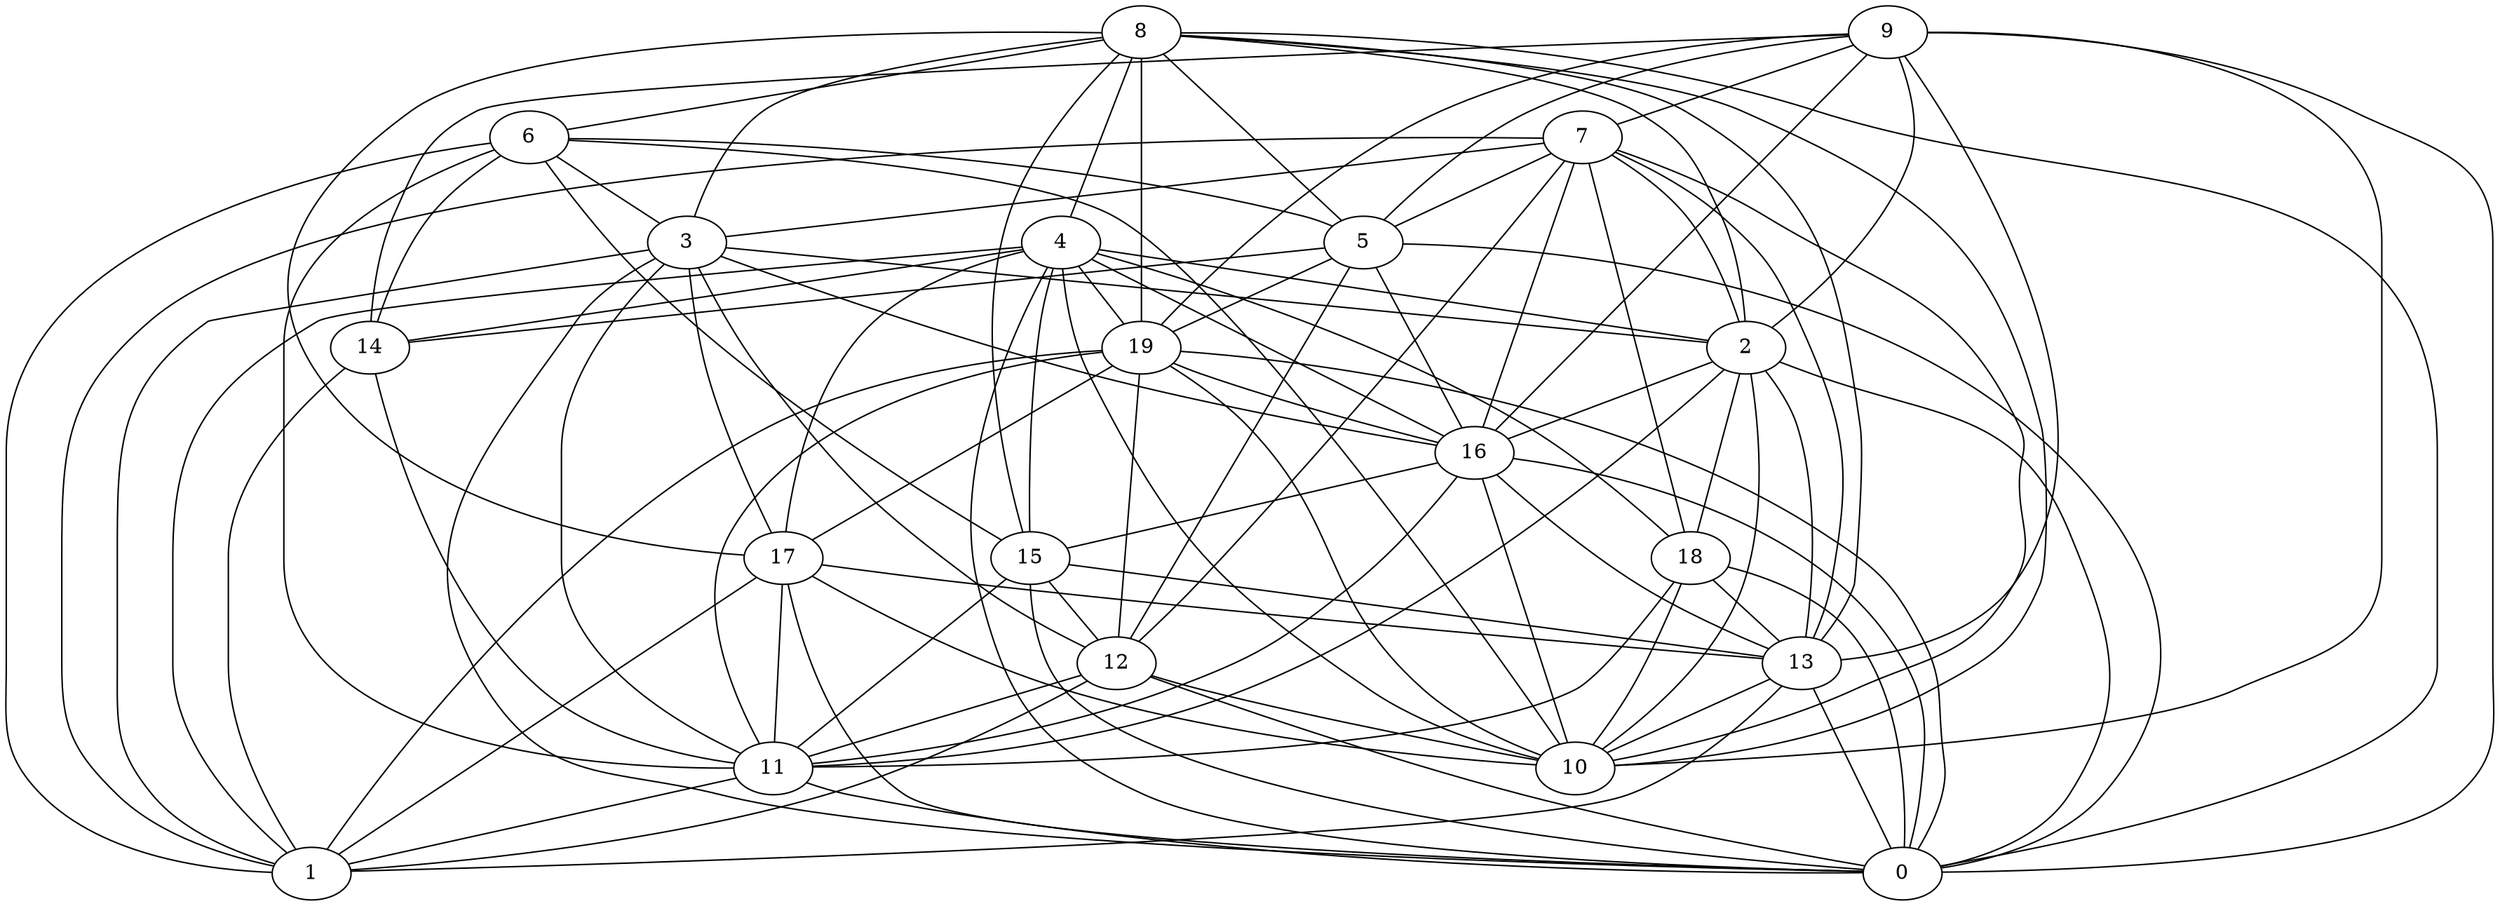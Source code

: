 digraph GG_graph {

subgraph G_graph {
edge [color = black]
"12" -> "0" [dir = none]
"16" -> "0" [dir = none]
"16" -> "15" [dir = none]
"16" -> "13" [dir = none]
"3" -> "2" [dir = none]
"3" -> "12" [dir = none]
"3" -> "11" [dir = none]
"3" -> "0" [dir = none]
"3" -> "17" [dir = none]
"2" -> "0" [dir = none]
"2" -> "11" [dir = none]
"4" -> "16" [dir = none]
"4" -> "2" [dir = none]
"4" -> "19" [dir = none]
"4" -> "10" [dir = none]
"4" -> "15" [dir = none]
"9" -> "5" [dir = none]
"9" -> "2" [dir = none]
"9" -> "19" [dir = none]
"9" -> "16" [dir = none]
"14" -> "1" [dir = none]
"14" -> "11" [dir = none]
"19" -> "12" [dir = none]
"19" -> "1" [dir = none]
"19" -> "10" [dir = none]
"19" -> "16" [dir = none]
"6" -> "11" [dir = none]
"6" -> "14" [dir = none]
"6" -> "10" [dir = none]
"6" -> "15" [dir = none]
"6" -> "5" [dir = none]
"6" -> "1" [dir = none]
"8" -> "2" [dir = none]
"8" -> "17" [dir = none]
"8" -> "0" [dir = none]
"8" -> "10" [dir = none]
"8" -> "13" [dir = none]
"8" -> "5" [dir = none]
"8" -> "6" [dir = none]
"5" -> "12" [dir = none]
"5" -> "14" [dir = none]
"5" -> "16" [dir = none]
"18" -> "11" [dir = none]
"18" -> "13" [dir = none]
"18" -> "0" [dir = none]
"18" -> "10" [dir = none]
"15" -> "0" [dir = none]
"15" -> "12" [dir = none]
"15" -> "13" [dir = none]
"15" -> "11" [dir = none]
"13" -> "0" [dir = none]
"13" -> "10" [dir = none]
"7" -> "5" [dir = none]
"7" -> "3" [dir = none]
"7" -> "18" [dir = none]
"17" -> "13" [dir = none]
"17" -> "1" [dir = none]
"2" -> "18" [dir = none]
"19" -> "11" [dir = none]
"6" -> "3" [dir = none]
"5" -> "19" [dir = none]
"11" -> "1" [dir = none]
"17" -> "0" [dir = none]
"9" -> "7" [dir = none]
"9" -> "0" [dir = none]
"12" -> "10" [dir = none]
"3" -> "1" [dir = none]
"3" -> "16" [dir = none]
"12" -> "1" [dir = none]
"2" -> "13" [dir = none]
"2" -> "10" [dir = none]
"8" -> "3" [dir = none]
"16" -> "11" [dir = none]
"7" -> "16" [dir = none]
"12" -> "11" [dir = none]
"4" -> "0" [dir = none]
"9" -> "14" [dir = none]
"4" -> "14" [dir = none]
"7" -> "12" [dir = none]
"4" -> "18" [dir = none]
"8" -> "4" [dir = none]
"8" -> "15" [dir = none]
"16" -> "10" [dir = none]
"11" -> "0" [dir = none]
"4" -> "17" [dir = none]
"9" -> "13" [dir = none]
"8" -> "19" [dir = none]
"9" -> "10" [dir = none]
"7" -> "13" [dir = none]
"7" -> "10" [dir = none]
"7" -> "2" [dir = none]
"2" -> "16" [dir = none]
"7" -> "1" [dir = none]
"4" -> "1" [dir = none]
"17" -> "10" [dir = none]
"17" -> "11" [dir = none]
"19" -> "0" [dir = none]
"19" -> "17" [dir = none]
"5" -> "0" [dir = none]
"13" -> "1" [dir = none]
}

}
